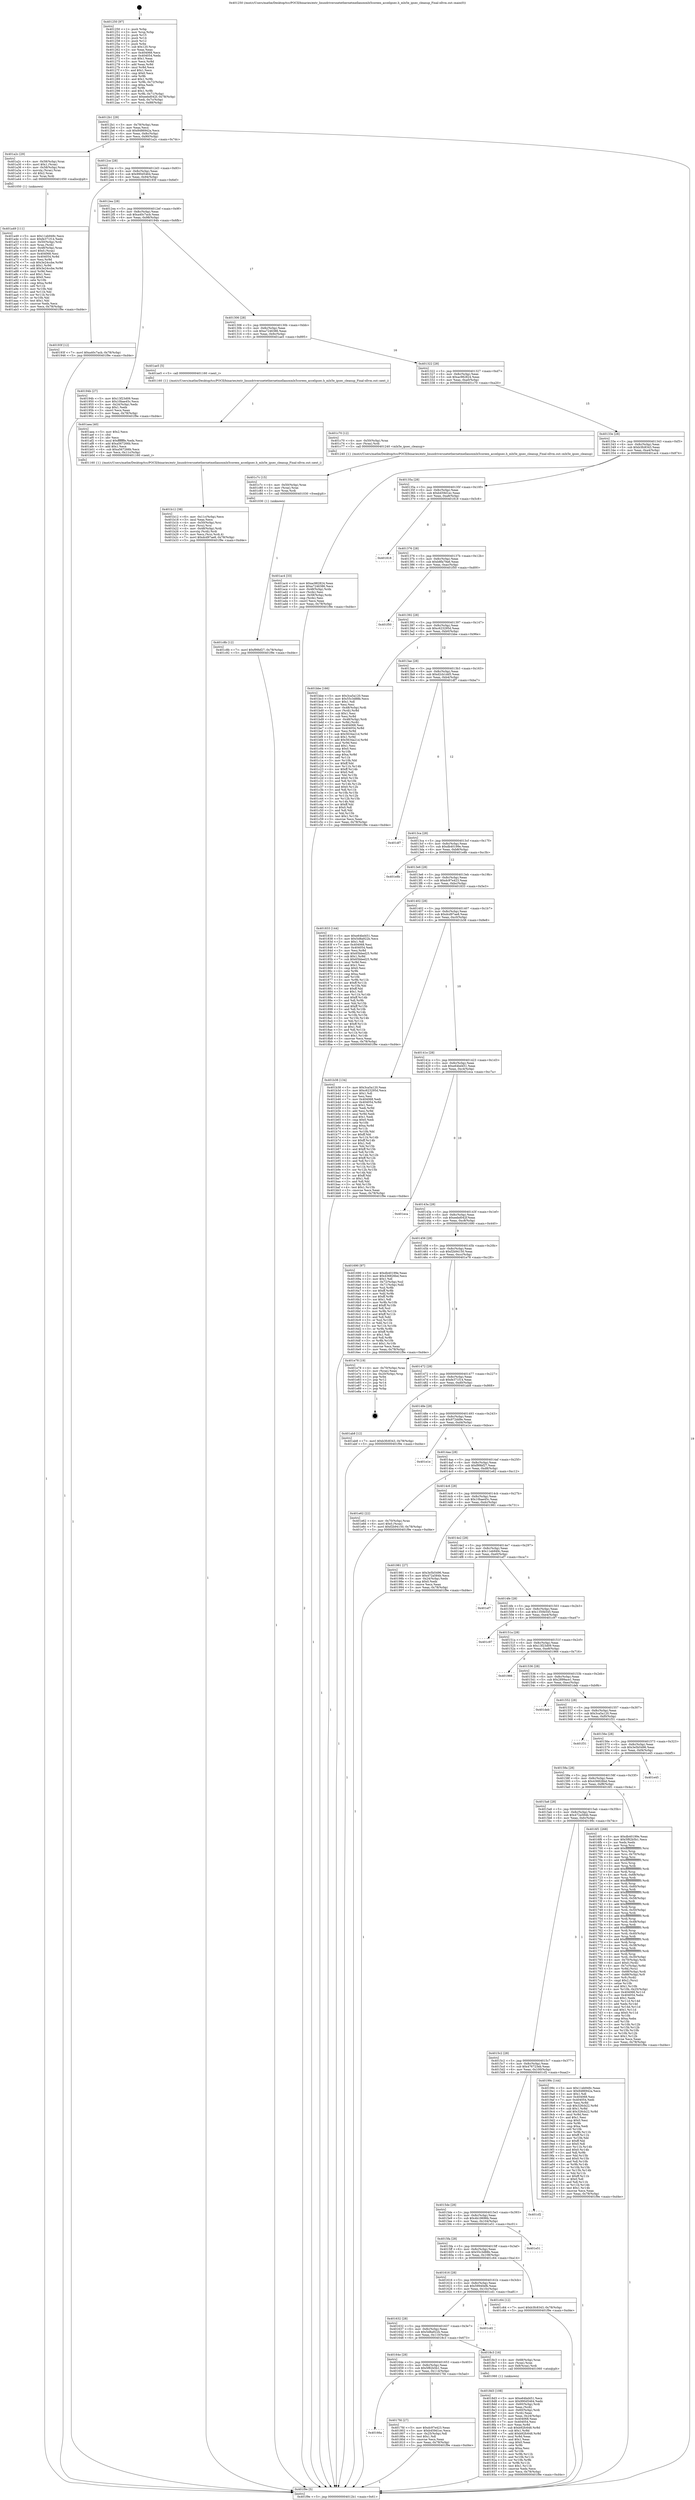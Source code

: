 digraph "0x401250" {
  label = "0x401250 (/mnt/c/Users/mathe/Desktop/tcc/POCII/binaries/extr_linuxdriversnetethernetmellanoxmlx5coreen_accelipsec.h_mlx5e_ipsec_cleanup_Final-ollvm.out::main(0))"
  labelloc = "t"
  node[shape=record]

  Entry [label="",width=0.3,height=0.3,shape=circle,fillcolor=black,style=filled]
  "0x4012b1" [label="{
     0x4012b1 [29]\l
     | [instrs]\l
     &nbsp;&nbsp;0x4012b1 \<+3\>: mov -0x78(%rbp),%eax\l
     &nbsp;&nbsp;0x4012b4 \<+2\>: mov %eax,%ecx\l
     &nbsp;&nbsp;0x4012b6 \<+6\>: sub $0x8486942a,%ecx\l
     &nbsp;&nbsp;0x4012bc \<+6\>: mov %eax,-0x8c(%rbp)\l
     &nbsp;&nbsp;0x4012c2 \<+6\>: mov %ecx,-0x90(%rbp)\l
     &nbsp;&nbsp;0x4012c8 \<+6\>: je 0000000000401a2c \<main+0x7dc\>\l
  }"]
  "0x401a2c" [label="{
     0x401a2c [29]\l
     | [instrs]\l
     &nbsp;&nbsp;0x401a2c \<+4\>: mov -0x58(%rbp),%rax\l
     &nbsp;&nbsp;0x401a30 \<+6\>: movl $0x1,(%rax)\l
     &nbsp;&nbsp;0x401a36 \<+4\>: mov -0x58(%rbp),%rax\l
     &nbsp;&nbsp;0x401a3a \<+3\>: movslq (%rax),%rax\l
     &nbsp;&nbsp;0x401a3d \<+4\>: shl $0x2,%rax\l
     &nbsp;&nbsp;0x401a41 \<+3\>: mov %rax,%rdi\l
     &nbsp;&nbsp;0x401a44 \<+5\>: call 0000000000401050 \<malloc@plt\>\l
     | [calls]\l
     &nbsp;&nbsp;0x401050 \{1\} (unknown)\l
  }"]
  "0x4012ce" [label="{
     0x4012ce [28]\l
     | [instrs]\l
     &nbsp;&nbsp;0x4012ce \<+5\>: jmp 00000000004012d3 \<main+0x83\>\l
     &nbsp;&nbsp;0x4012d3 \<+6\>: mov -0x8c(%rbp),%eax\l
     &nbsp;&nbsp;0x4012d9 \<+5\>: sub $0x990d5464,%eax\l
     &nbsp;&nbsp;0x4012de \<+6\>: mov %eax,-0x94(%rbp)\l
     &nbsp;&nbsp;0x4012e4 \<+6\>: je 000000000040193f \<main+0x6ef\>\l
  }"]
  Exit [label="",width=0.3,height=0.3,shape=circle,fillcolor=black,style=filled,peripheries=2]
  "0x40193f" [label="{
     0x40193f [12]\l
     | [instrs]\l
     &nbsp;&nbsp;0x40193f \<+7\>: movl $0xa40c7acb,-0x78(%rbp)\l
     &nbsp;&nbsp;0x401946 \<+5\>: jmp 0000000000401f9e \<main+0xd4e\>\l
  }"]
  "0x4012ea" [label="{
     0x4012ea [28]\l
     | [instrs]\l
     &nbsp;&nbsp;0x4012ea \<+5\>: jmp 00000000004012ef \<main+0x9f\>\l
     &nbsp;&nbsp;0x4012ef \<+6\>: mov -0x8c(%rbp),%eax\l
     &nbsp;&nbsp;0x4012f5 \<+5\>: sub $0xa40c7acb,%eax\l
     &nbsp;&nbsp;0x4012fa \<+6\>: mov %eax,-0x98(%rbp)\l
     &nbsp;&nbsp;0x401300 \<+6\>: je 000000000040194b \<main+0x6fb\>\l
  }"]
  "0x401c8b" [label="{
     0x401c8b [12]\l
     | [instrs]\l
     &nbsp;&nbsp;0x401c8b \<+7\>: movl $0xf99bf27,-0x78(%rbp)\l
     &nbsp;&nbsp;0x401c92 \<+5\>: jmp 0000000000401f9e \<main+0xd4e\>\l
  }"]
  "0x40194b" [label="{
     0x40194b [27]\l
     | [instrs]\l
     &nbsp;&nbsp;0x40194b \<+5\>: mov $0x13f23d09,%eax\l
     &nbsp;&nbsp;0x401950 \<+5\>: mov $0x10bae45c,%ecx\l
     &nbsp;&nbsp;0x401955 \<+3\>: mov -0x24(%rbp),%edx\l
     &nbsp;&nbsp;0x401958 \<+3\>: cmp $0x1,%edx\l
     &nbsp;&nbsp;0x40195b \<+3\>: cmovl %ecx,%eax\l
     &nbsp;&nbsp;0x40195e \<+3\>: mov %eax,-0x78(%rbp)\l
     &nbsp;&nbsp;0x401961 \<+5\>: jmp 0000000000401f9e \<main+0xd4e\>\l
  }"]
  "0x401306" [label="{
     0x401306 [28]\l
     | [instrs]\l
     &nbsp;&nbsp;0x401306 \<+5\>: jmp 000000000040130b \<main+0xbb\>\l
     &nbsp;&nbsp;0x40130b \<+6\>: mov -0x8c(%rbp),%eax\l
     &nbsp;&nbsp;0x401311 \<+5\>: sub $0xa7246386,%eax\l
     &nbsp;&nbsp;0x401316 \<+6\>: mov %eax,-0x9c(%rbp)\l
     &nbsp;&nbsp;0x40131c \<+6\>: je 0000000000401ae5 \<main+0x895\>\l
  }"]
  "0x401c7c" [label="{
     0x401c7c [15]\l
     | [instrs]\l
     &nbsp;&nbsp;0x401c7c \<+4\>: mov -0x50(%rbp),%rax\l
     &nbsp;&nbsp;0x401c80 \<+3\>: mov (%rax),%rax\l
     &nbsp;&nbsp;0x401c83 \<+3\>: mov %rax,%rdi\l
     &nbsp;&nbsp;0x401c86 \<+5\>: call 0000000000401030 \<free@plt\>\l
     | [calls]\l
     &nbsp;&nbsp;0x401030 \{1\} (unknown)\l
  }"]
  "0x401ae5" [label="{
     0x401ae5 [5]\l
     | [instrs]\l
     &nbsp;&nbsp;0x401ae5 \<+5\>: call 0000000000401160 \<next_i\>\l
     | [calls]\l
     &nbsp;&nbsp;0x401160 \{1\} (/mnt/c/Users/mathe/Desktop/tcc/POCII/binaries/extr_linuxdriversnetethernetmellanoxmlx5coreen_accelipsec.h_mlx5e_ipsec_cleanup_Final-ollvm.out::next_i)\l
  }"]
  "0x401322" [label="{
     0x401322 [28]\l
     | [instrs]\l
     &nbsp;&nbsp;0x401322 \<+5\>: jmp 0000000000401327 \<main+0xd7\>\l
     &nbsp;&nbsp;0x401327 \<+6\>: mov -0x8c(%rbp),%eax\l
     &nbsp;&nbsp;0x40132d \<+5\>: sub $0xac982824,%eax\l
     &nbsp;&nbsp;0x401332 \<+6\>: mov %eax,-0xa0(%rbp)\l
     &nbsp;&nbsp;0x401338 \<+6\>: je 0000000000401c70 \<main+0xa20\>\l
  }"]
  "0x401b12" [label="{
     0x401b12 [38]\l
     | [instrs]\l
     &nbsp;&nbsp;0x401b12 \<+6\>: mov -0x11c(%rbp),%ecx\l
     &nbsp;&nbsp;0x401b18 \<+3\>: imul %eax,%ecx\l
     &nbsp;&nbsp;0x401b1b \<+4\>: mov -0x50(%rbp),%rsi\l
     &nbsp;&nbsp;0x401b1f \<+3\>: mov (%rsi),%rsi\l
     &nbsp;&nbsp;0x401b22 \<+4\>: mov -0x48(%rbp),%rdi\l
     &nbsp;&nbsp;0x401b26 \<+3\>: movslq (%rdi),%rdi\l
     &nbsp;&nbsp;0x401b29 \<+3\>: mov %ecx,(%rsi,%rdi,4)\l
     &nbsp;&nbsp;0x401b2c \<+7\>: movl $0xdcd97ae8,-0x78(%rbp)\l
     &nbsp;&nbsp;0x401b33 \<+5\>: jmp 0000000000401f9e \<main+0xd4e\>\l
  }"]
  "0x401c70" [label="{
     0x401c70 [12]\l
     | [instrs]\l
     &nbsp;&nbsp;0x401c70 \<+4\>: mov -0x50(%rbp),%rax\l
     &nbsp;&nbsp;0x401c74 \<+3\>: mov (%rax),%rdi\l
     &nbsp;&nbsp;0x401c77 \<+5\>: call 0000000000401240 \<mlx5e_ipsec_cleanup\>\l
     | [calls]\l
     &nbsp;&nbsp;0x401240 \{1\} (/mnt/c/Users/mathe/Desktop/tcc/POCII/binaries/extr_linuxdriversnetethernetmellanoxmlx5coreen_accelipsec.h_mlx5e_ipsec_cleanup_Final-ollvm.out::mlx5e_ipsec_cleanup)\l
  }"]
  "0x40133e" [label="{
     0x40133e [28]\l
     | [instrs]\l
     &nbsp;&nbsp;0x40133e \<+5\>: jmp 0000000000401343 \<main+0xf3\>\l
     &nbsp;&nbsp;0x401343 \<+6\>: mov -0x8c(%rbp),%eax\l
     &nbsp;&nbsp;0x401349 \<+5\>: sub $0xb3fc8343,%eax\l
     &nbsp;&nbsp;0x40134e \<+6\>: mov %eax,-0xa4(%rbp)\l
     &nbsp;&nbsp;0x401354 \<+6\>: je 0000000000401ac4 \<main+0x874\>\l
  }"]
  "0x401aea" [label="{
     0x401aea [40]\l
     | [instrs]\l
     &nbsp;&nbsp;0x401aea \<+5\>: mov $0x2,%ecx\l
     &nbsp;&nbsp;0x401aef \<+1\>: cltd\l
     &nbsp;&nbsp;0x401af0 \<+2\>: idiv %ecx\l
     &nbsp;&nbsp;0x401af2 \<+6\>: imul $0xfffffffe,%edx,%ecx\l
     &nbsp;&nbsp;0x401af8 \<+6\>: add $0xa567266b,%ecx\l
     &nbsp;&nbsp;0x401afe \<+3\>: add $0x1,%ecx\l
     &nbsp;&nbsp;0x401b01 \<+6\>: sub $0xa567266b,%ecx\l
     &nbsp;&nbsp;0x401b07 \<+6\>: mov %ecx,-0x11c(%rbp)\l
     &nbsp;&nbsp;0x401b0d \<+5\>: call 0000000000401160 \<next_i\>\l
     | [calls]\l
     &nbsp;&nbsp;0x401160 \{1\} (/mnt/c/Users/mathe/Desktop/tcc/POCII/binaries/extr_linuxdriversnetethernetmellanoxmlx5coreen_accelipsec.h_mlx5e_ipsec_cleanup_Final-ollvm.out::next_i)\l
  }"]
  "0x401ac4" [label="{
     0x401ac4 [33]\l
     | [instrs]\l
     &nbsp;&nbsp;0x401ac4 \<+5\>: mov $0xac982824,%eax\l
     &nbsp;&nbsp;0x401ac9 \<+5\>: mov $0xa7246386,%ecx\l
     &nbsp;&nbsp;0x401ace \<+4\>: mov -0x48(%rbp),%rdx\l
     &nbsp;&nbsp;0x401ad2 \<+2\>: mov (%rdx),%esi\l
     &nbsp;&nbsp;0x401ad4 \<+4\>: mov -0x58(%rbp),%rdx\l
     &nbsp;&nbsp;0x401ad8 \<+2\>: cmp (%rdx),%esi\l
     &nbsp;&nbsp;0x401ada \<+3\>: cmovl %ecx,%eax\l
     &nbsp;&nbsp;0x401add \<+3\>: mov %eax,-0x78(%rbp)\l
     &nbsp;&nbsp;0x401ae0 \<+5\>: jmp 0000000000401f9e \<main+0xd4e\>\l
  }"]
  "0x40135a" [label="{
     0x40135a [28]\l
     | [instrs]\l
     &nbsp;&nbsp;0x40135a \<+5\>: jmp 000000000040135f \<main+0x10f\>\l
     &nbsp;&nbsp;0x40135f \<+6\>: mov -0x8c(%rbp),%eax\l
     &nbsp;&nbsp;0x401365 \<+5\>: sub $0xb459d1ec,%eax\l
     &nbsp;&nbsp;0x40136a \<+6\>: mov %eax,-0xa8(%rbp)\l
     &nbsp;&nbsp;0x401370 \<+6\>: je 0000000000401818 \<main+0x5c8\>\l
  }"]
  "0x401a49" [label="{
     0x401a49 [111]\l
     | [instrs]\l
     &nbsp;&nbsp;0x401a49 \<+5\>: mov $0x11eb949c,%ecx\l
     &nbsp;&nbsp;0x401a4e \<+5\>: mov $0xfe371f14,%edx\l
     &nbsp;&nbsp;0x401a53 \<+4\>: mov -0x50(%rbp),%rdi\l
     &nbsp;&nbsp;0x401a57 \<+3\>: mov %rax,(%rdi)\l
     &nbsp;&nbsp;0x401a5a \<+4\>: mov -0x48(%rbp),%rax\l
     &nbsp;&nbsp;0x401a5e \<+6\>: movl $0x0,(%rax)\l
     &nbsp;&nbsp;0x401a64 \<+7\>: mov 0x404068,%esi\l
     &nbsp;&nbsp;0x401a6b \<+8\>: mov 0x404054,%r8d\l
     &nbsp;&nbsp;0x401a73 \<+3\>: mov %esi,%r9d\l
     &nbsp;&nbsp;0x401a76 \<+7\>: sub $0x3e24ccbe,%r9d\l
     &nbsp;&nbsp;0x401a7d \<+4\>: sub $0x1,%r9d\l
     &nbsp;&nbsp;0x401a81 \<+7\>: add $0x3e24ccbe,%r9d\l
     &nbsp;&nbsp;0x401a88 \<+4\>: imul %r9d,%esi\l
     &nbsp;&nbsp;0x401a8c \<+3\>: and $0x1,%esi\l
     &nbsp;&nbsp;0x401a8f \<+3\>: cmp $0x0,%esi\l
     &nbsp;&nbsp;0x401a92 \<+4\>: sete %r10b\l
     &nbsp;&nbsp;0x401a96 \<+4\>: cmp $0xa,%r8d\l
     &nbsp;&nbsp;0x401a9a \<+4\>: setl %r11b\l
     &nbsp;&nbsp;0x401a9e \<+3\>: mov %r10b,%bl\l
     &nbsp;&nbsp;0x401aa1 \<+3\>: and %r11b,%bl\l
     &nbsp;&nbsp;0x401aa4 \<+3\>: xor %r11b,%r10b\l
     &nbsp;&nbsp;0x401aa7 \<+3\>: or %r10b,%bl\l
     &nbsp;&nbsp;0x401aaa \<+3\>: test $0x1,%bl\l
     &nbsp;&nbsp;0x401aad \<+3\>: cmovne %edx,%ecx\l
     &nbsp;&nbsp;0x401ab0 \<+3\>: mov %ecx,-0x78(%rbp)\l
     &nbsp;&nbsp;0x401ab3 \<+5\>: jmp 0000000000401f9e \<main+0xd4e\>\l
  }"]
  "0x401818" [label="{
     0x401818\l
  }", style=dashed]
  "0x401376" [label="{
     0x401376 [28]\l
     | [instrs]\l
     &nbsp;&nbsp;0x401376 \<+5\>: jmp 000000000040137b \<main+0x12b\>\l
     &nbsp;&nbsp;0x40137b \<+6\>: mov -0x8c(%rbp),%eax\l
     &nbsp;&nbsp;0x401381 \<+5\>: sub $0xb8fa79a6,%eax\l
     &nbsp;&nbsp;0x401386 \<+6\>: mov %eax,-0xac(%rbp)\l
     &nbsp;&nbsp;0x40138c \<+6\>: je 0000000000401f50 \<main+0xd00\>\l
  }"]
  "0x4018d3" [label="{
     0x4018d3 [108]\l
     | [instrs]\l
     &nbsp;&nbsp;0x4018d3 \<+5\>: mov $0xe64bd451,%ecx\l
     &nbsp;&nbsp;0x4018d8 \<+5\>: mov $0x990d5464,%edx\l
     &nbsp;&nbsp;0x4018dd \<+4\>: mov -0x60(%rbp),%rdi\l
     &nbsp;&nbsp;0x4018e1 \<+2\>: mov %eax,(%rdi)\l
     &nbsp;&nbsp;0x4018e3 \<+4\>: mov -0x60(%rbp),%rdi\l
     &nbsp;&nbsp;0x4018e7 \<+2\>: mov (%rdi),%eax\l
     &nbsp;&nbsp;0x4018e9 \<+3\>: mov %eax,-0x24(%rbp)\l
     &nbsp;&nbsp;0x4018ec \<+7\>: mov 0x404068,%eax\l
     &nbsp;&nbsp;0x4018f3 \<+7\>: mov 0x404054,%esi\l
     &nbsp;&nbsp;0x4018fa \<+3\>: mov %eax,%r8d\l
     &nbsp;&nbsp;0x4018fd \<+7\>: sub $0xb92fc648,%r8d\l
     &nbsp;&nbsp;0x401904 \<+4\>: sub $0x1,%r8d\l
     &nbsp;&nbsp;0x401908 \<+7\>: add $0xb92fc648,%r8d\l
     &nbsp;&nbsp;0x40190f \<+4\>: imul %r8d,%eax\l
     &nbsp;&nbsp;0x401913 \<+3\>: and $0x1,%eax\l
     &nbsp;&nbsp;0x401916 \<+3\>: cmp $0x0,%eax\l
     &nbsp;&nbsp;0x401919 \<+4\>: sete %r9b\l
     &nbsp;&nbsp;0x40191d \<+3\>: cmp $0xa,%esi\l
     &nbsp;&nbsp;0x401920 \<+4\>: setl %r10b\l
     &nbsp;&nbsp;0x401924 \<+3\>: mov %r9b,%r11b\l
     &nbsp;&nbsp;0x401927 \<+3\>: and %r10b,%r11b\l
     &nbsp;&nbsp;0x40192a \<+3\>: xor %r10b,%r9b\l
     &nbsp;&nbsp;0x40192d \<+3\>: or %r9b,%r11b\l
     &nbsp;&nbsp;0x401930 \<+4\>: test $0x1,%r11b\l
     &nbsp;&nbsp;0x401934 \<+3\>: cmovne %edx,%ecx\l
     &nbsp;&nbsp;0x401937 \<+3\>: mov %ecx,-0x78(%rbp)\l
     &nbsp;&nbsp;0x40193a \<+5\>: jmp 0000000000401f9e \<main+0xd4e\>\l
  }"]
  "0x401f50" [label="{
     0x401f50\l
  }", style=dashed]
  "0x401392" [label="{
     0x401392 [28]\l
     | [instrs]\l
     &nbsp;&nbsp;0x401392 \<+5\>: jmp 0000000000401397 \<main+0x147\>\l
     &nbsp;&nbsp;0x401397 \<+6\>: mov -0x8c(%rbp),%eax\l
     &nbsp;&nbsp;0x40139d \<+5\>: sub $0xc623295d,%eax\l
     &nbsp;&nbsp;0x4013a2 \<+6\>: mov %eax,-0xb0(%rbp)\l
     &nbsp;&nbsp;0x4013a8 \<+6\>: je 0000000000401bbe \<main+0x96e\>\l
  }"]
  "0x40166a" [label="{
     0x40166a\l
  }", style=dashed]
  "0x401bbe" [label="{
     0x401bbe [166]\l
     | [instrs]\l
     &nbsp;&nbsp;0x401bbe \<+5\>: mov $0x3ca5a120,%eax\l
     &nbsp;&nbsp;0x401bc3 \<+5\>: mov $0x55c3d88b,%ecx\l
     &nbsp;&nbsp;0x401bc8 \<+2\>: mov $0x1,%dl\l
     &nbsp;&nbsp;0x401bca \<+2\>: xor %esi,%esi\l
     &nbsp;&nbsp;0x401bcc \<+4\>: mov -0x48(%rbp),%rdi\l
     &nbsp;&nbsp;0x401bd0 \<+3\>: mov (%rdi),%r8d\l
     &nbsp;&nbsp;0x401bd3 \<+3\>: sub $0x1,%esi\l
     &nbsp;&nbsp;0x401bd6 \<+3\>: sub %esi,%r8d\l
     &nbsp;&nbsp;0x401bd9 \<+4\>: mov -0x48(%rbp),%rdi\l
     &nbsp;&nbsp;0x401bdd \<+3\>: mov %r8d,(%rdi)\l
     &nbsp;&nbsp;0x401be0 \<+7\>: mov 0x404068,%esi\l
     &nbsp;&nbsp;0x401be7 \<+8\>: mov 0x404054,%r8d\l
     &nbsp;&nbsp;0x401bef \<+3\>: mov %esi,%r9d\l
     &nbsp;&nbsp;0x401bf2 \<+7\>: sub $0x5634a21d,%r9d\l
     &nbsp;&nbsp;0x401bf9 \<+4\>: sub $0x1,%r9d\l
     &nbsp;&nbsp;0x401bfd \<+7\>: add $0x5634a21d,%r9d\l
     &nbsp;&nbsp;0x401c04 \<+4\>: imul %r9d,%esi\l
     &nbsp;&nbsp;0x401c08 \<+3\>: and $0x1,%esi\l
     &nbsp;&nbsp;0x401c0b \<+3\>: cmp $0x0,%esi\l
     &nbsp;&nbsp;0x401c0e \<+4\>: sete %r10b\l
     &nbsp;&nbsp;0x401c12 \<+4\>: cmp $0xa,%r8d\l
     &nbsp;&nbsp;0x401c16 \<+4\>: setl %r11b\l
     &nbsp;&nbsp;0x401c1a \<+3\>: mov %r10b,%bl\l
     &nbsp;&nbsp;0x401c1d \<+3\>: xor $0xff,%bl\l
     &nbsp;&nbsp;0x401c20 \<+3\>: mov %r11b,%r14b\l
     &nbsp;&nbsp;0x401c23 \<+4\>: xor $0xff,%r14b\l
     &nbsp;&nbsp;0x401c27 \<+3\>: xor $0x0,%dl\l
     &nbsp;&nbsp;0x401c2a \<+3\>: mov %bl,%r15b\l
     &nbsp;&nbsp;0x401c2d \<+4\>: and $0x0,%r15b\l
     &nbsp;&nbsp;0x401c31 \<+3\>: and %dl,%r10b\l
     &nbsp;&nbsp;0x401c34 \<+3\>: mov %r14b,%r12b\l
     &nbsp;&nbsp;0x401c37 \<+4\>: and $0x0,%r12b\l
     &nbsp;&nbsp;0x401c3b \<+3\>: and %dl,%r11b\l
     &nbsp;&nbsp;0x401c3e \<+3\>: or %r10b,%r15b\l
     &nbsp;&nbsp;0x401c41 \<+3\>: or %r11b,%r12b\l
     &nbsp;&nbsp;0x401c44 \<+3\>: xor %r12b,%r15b\l
     &nbsp;&nbsp;0x401c47 \<+3\>: or %r14b,%bl\l
     &nbsp;&nbsp;0x401c4a \<+3\>: xor $0xff,%bl\l
     &nbsp;&nbsp;0x401c4d \<+3\>: or $0x0,%dl\l
     &nbsp;&nbsp;0x401c50 \<+2\>: and %dl,%bl\l
     &nbsp;&nbsp;0x401c52 \<+3\>: or %bl,%r15b\l
     &nbsp;&nbsp;0x401c55 \<+4\>: test $0x1,%r15b\l
     &nbsp;&nbsp;0x401c59 \<+3\>: cmovne %ecx,%eax\l
     &nbsp;&nbsp;0x401c5c \<+3\>: mov %eax,-0x78(%rbp)\l
     &nbsp;&nbsp;0x401c5f \<+5\>: jmp 0000000000401f9e \<main+0xd4e\>\l
  }"]
  "0x4013ae" [label="{
     0x4013ae [28]\l
     | [instrs]\l
     &nbsp;&nbsp;0x4013ae \<+5\>: jmp 00000000004013b3 \<main+0x163\>\l
     &nbsp;&nbsp;0x4013b3 \<+6\>: mov -0x8c(%rbp),%eax\l
     &nbsp;&nbsp;0x4013b9 \<+5\>: sub $0xd2cb1dd5,%eax\l
     &nbsp;&nbsp;0x4013be \<+6\>: mov %eax,-0xb4(%rbp)\l
     &nbsp;&nbsp;0x4013c4 \<+6\>: je 0000000000401df7 \<main+0xba7\>\l
  }"]
  "0x4017fd" [label="{
     0x4017fd [27]\l
     | [instrs]\l
     &nbsp;&nbsp;0x4017fd \<+5\>: mov $0xdc97e423,%eax\l
     &nbsp;&nbsp;0x401802 \<+5\>: mov $0xb459d1ec,%ecx\l
     &nbsp;&nbsp;0x401807 \<+3\>: mov -0x25(%rbp),%dl\l
     &nbsp;&nbsp;0x40180a \<+3\>: test $0x1,%dl\l
     &nbsp;&nbsp;0x40180d \<+3\>: cmovne %ecx,%eax\l
     &nbsp;&nbsp;0x401810 \<+3\>: mov %eax,-0x78(%rbp)\l
     &nbsp;&nbsp;0x401813 \<+5\>: jmp 0000000000401f9e \<main+0xd4e\>\l
  }"]
  "0x401df7" [label="{
     0x401df7\l
  }", style=dashed]
  "0x4013ca" [label="{
     0x4013ca [28]\l
     | [instrs]\l
     &nbsp;&nbsp;0x4013ca \<+5\>: jmp 00000000004013cf \<main+0x17f\>\l
     &nbsp;&nbsp;0x4013cf \<+6\>: mov -0x8c(%rbp),%eax\l
     &nbsp;&nbsp;0x4013d5 \<+5\>: sub $0xdb40199e,%eax\l
     &nbsp;&nbsp;0x4013da \<+6\>: mov %eax,-0xb8(%rbp)\l
     &nbsp;&nbsp;0x4013e0 \<+6\>: je 0000000000401e8b \<main+0xc3b\>\l
  }"]
  "0x40164e" [label="{
     0x40164e [28]\l
     | [instrs]\l
     &nbsp;&nbsp;0x40164e \<+5\>: jmp 0000000000401653 \<main+0x403\>\l
     &nbsp;&nbsp;0x401653 \<+6\>: mov -0x8c(%rbp),%eax\l
     &nbsp;&nbsp;0x401659 \<+5\>: sub $0x5f82b5b1,%eax\l
     &nbsp;&nbsp;0x40165e \<+6\>: mov %eax,-0x114(%rbp)\l
     &nbsp;&nbsp;0x401664 \<+6\>: je 00000000004017fd \<main+0x5ad\>\l
  }"]
  "0x401e8b" [label="{
     0x401e8b\l
  }", style=dashed]
  "0x4013e6" [label="{
     0x4013e6 [28]\l
     | [instrs]\l
     &nbsp;&nbsp;0x4013e6 \<+5\>: jmp 00000000004013eb \<main+0x19b\>\l
     &nbsp;&nbsp;0x4013eb \<+6\>: mov -0x8c(%rbp),%eax\l
     &nbsp;&nbsp;0x4013f1 \<+5\>: sub $0xdc97e423,%eax\l
     &nbsp;&nbsp;0x4013f6 \<+6\>: mov %eax,-0xbc(%rbp)\l
     &nbsp;&nbsp;0x4013fc \<+6\>: je 0000000000401833 \<main+0x5e3\>\l
  }"]
  "0x4018c3" [label="{
     0x4018c3 [16]\l
     | [instrs]\l
     &nbsp;&nbsp;0x4018c3 \<+4\>: mov -0x68(%rbp),%rax\l
     &nbsp;&nbsp;0x4018c7 \<+3\>: mov (%rax),%rax\l
     &nbsp;&nbsp;0x4018ca \<+4\>: mov 0x8(%rax),%rdi\l
     &nbsp;&nbsp;0x4018ce \<+5\>: call 0000000000401060 \<atoi@plt\>\l
     | [calls]\l
     &nbsp;&nbsp;0x401060 \{1\} (unknown)\l
  }"]
  "0x401833" [label="{
     0x401833 [144]\l
     | [instrs]\l
     &nbsp;&nbsp;0x401833 \<+5\>: mov $0xe64bd451,%eax\l
     &nbsp;&nbsp;0x401838 \<+5\>: mov $0x5d8a922b,%ecx\l
     &nbsp;&nbsp;0x40183d \<+2\>: mov $0x1,%dl\l
     &nbsp;&nbsp;0x40183f \<+7\>: mov 0x404068,%esi\l
     &nbsp;&nbsp;0x401846 \<+7\>: mov 0x404054,%edi\l
     &nbsp;&nbsp;0x40184d \<+3\>: mov %esi,%r8d\l
     &nbsp;&nbsp;0x401850 \<+7\>: add $0x65bbed25,%r8d\l
     &nbsp;&nbsp;0x401857 \<+4\>: sub $0x1,%r8d\l
     &nbsp;&nbsp;0x40185b \<+7\>: sub $0x65bbed25,%r8d\l
     &nbsp;&nbsp;0x401862 \<+4\>: imul %r8d,%esi\l
     &nbsp;&nbsp;0x401866 \<+3\>: and $0x1,%esi\l
     &nbsp;&nbsp;0x401869 \<+3\>: cmp $0x0,%esi\l
     &nbsp;&nbsp;0x40186c \<+4\>: sete %r9b\l
     &nbsp;&nbsp;0x401870 \<+3\>: cmp $0xa,%edi\l
     &nbsp;&nbsp;0x401873 \<+4\>: setl %r10b\l
     &nbsp;&nbsp;0x401877 \<+3\>: mov %r9b,%r11b\l
     &nbsp;&nbsp;0x40187a \<+4\>: xor $0xff,%r11b\l
     &nbsp;&nbsp;0x40187e \<+3\>: mov %r10b,%bl\l
     &nbsp;&nbsp;0x401881 \<+3\>: xor $0xff,%bl\l
     &nbsp;&nbsp;0x401884 \<+3\>: xor $0x1,%dl\l
     &nbsp;&nbsp;0x401887 \<+3\>: mov %r11b,%r14b\l
     &nbsp;&nbsp;0x40188a \<+4\>: and $0xff,%r14b\l
     &nbsp;&nbsp;0x40188e \<+3\>: and %dl,%r9b\l
     &nbsp;&nbsp;0x401891 \<+3\>: mov %bl,%r15b\l
     &nbsp;&nbsp;0x401894 \<+4\>: and $0xff,%r15b\l
     &nbsp;&nbsp;0x401898 \<+3\>: and %dl,%r10b\l
     &nbsp;&nbsp;0x40189b \<+3\>: or %r9b,%r14b\l
     &nbsp;&nbsp;0x40189e \<+3\>: or %r10b,%r15b\l
     &nbsp;&nbsp;0x4018a1 \<+3\>: xor %r15b,%r14b\l
     &nbsp;&nbsp;0x4018a4 \<+3\>: or %bl,%r11b\l
     &nbsp;&nbsp;0x4018a7 \<+4\>: xor $0xff,%r11b\l
     &nbsp;&nbsp;0x4018ab \<+3\>: or $0x1,%dl\l
     &nbsp;&nbsp;0x4018ae \<+3\>: and %dl,%r11b\l
     &nbsp;&nbsp;0x4018b1 \<+3\>: or %r11b,%r14b\l
     &nbsp;&nbsp;0x4018b4 \<+4\>: test $0x1,%r14b\l
     &nbsp;&nbsp;0x4018b8 \<+3\>: cmovne %ecx,%eax\l
     &nbsp;&nbsp;0x4018bb \<+3\>: mov %eax,-0x78(%rbp)\l
     &nbsp;&nbsp;0x4018be \<+5\>: jmp 0000000000401f9e \<main+0xd4e\>\l
  }"]
  "0x401402" [label="{
     0x401402 [28]\l
     | [instrs]\l
     &nbsp;&nbsp;0x401402 \<+5\>: jmp 0000000000401407 \<main+0x1b7\>\l
     &nbsp;&nbsp;0x401407 \<+6\>: mov -0x8c(%rbp),%eax\l
     &nbsp;&nbsp;0x40140d \<+5\>: sub $0xdcd97ae8,%eax\l
     &nbsp;&nbsp;0x401412 \<+6\>: mov %eax,-0xc0(%rbp)\l
     &nbsp;&nbsp;0x401418 \<+6\>: je 0000000000401b38 \<main+0x8e8\>\l
  }"]
  "0x401632" [label="{
     0x401632 [28]\l
     | [instrs]\l
     &nbsp;&nbsp;0x401632 \<+5\>: jmp 0000000000401637 \<main+0x3e7\>\l
     &nbsp;&nbsp;0x401637 \<+6\>: mov -0x8c(%rbp),%eax\l
     &nbsp;&nbsp;0x40163d \<+5\>: sub $0x5d8a922b,%eax\l
     &nbsp;&nbsp;0x401642 \<+6\>: mov %eax,-0x110(%rbp)\l
     &nbsp;&nbsp;0x401648 \<+6\>: je 00000000004018c3 \<main+0x673\>\l
  }"]
  "0x401b38" [label="{
     0x401b38 [134]\l
     | [instrs]\l
     &nbsp;&nbsp;0x401b38 \<+5\>: mov $0x3ca5a120,%eax\l
     &nbsp;&nbsp;0x401b3d \<+5\>: mov $0xc623295d,%ecx\l
     &nbsp;&nbsp;0x401b42 \<+2\>: mov $0x1,%dl\l
     &nbsp;&nbsp;0x401b44 \<+2\>: xor %esi,%esi\l
     &nbsp;&nbsp;0x401b46 \<+7\>: mov 0x404068,%edi\l
     &nbsp;&nbsp;0x401b4d \<+8\>: mov 0x404054,%r8d\l
     &nbsp;&nbsp;0x401b55 \<+3\>: sub $0x1,%esi\l
     &nbsp;&nbsp;0x401b58 \<+3\>: mov %edi,%r9d\l
     &nbsp;&nbsp;0x401b5b \<+3\>: add %esi,%r9d\l
     &nbsp;&nbsp;0x401b5e \<+4\>: imul %r9d,%edi\l
     &nbsp;&nbsp;0x401b62 \<+3\>: and $0x1,%edi\l
     &nbsp;&nbsp;0x401b65 \<+3\>: cmp $0x0,%edi\l
     &nbsp;&nbsp;0x401b68 \<+4\>: sete %r10b\l
     &nbsp;&nbsp;0x401b6c \<+4\>: cmp $0xa,%r8d\l
     &nbsp;&nbsp;0x401b70 \<+4\>: setl %r11b\l
     &nbsp;&nbsp;0x401b74 \<+3\>: mov %r10b,%bl\l
     &nbsp;&nbsp;0x401b77 \<+3\>: xor $0xff,%bl\l
     &nbsp;&nbsp;0x401b7a \<+3\>: mov %r11b,%r14b\l
     &nbsp;&nbsp;0x401b7d \<+4\>: xor $0xff,%r14b\l
     &nbsp;&nbsp;0x401b81 \<+3\>: xor $0x1,%dl\l
     &nbsp;&nbsp;0x401b84 \<+3\>: mov %bl,%r15b\l
     &nbsp;&nbsp;0x401b87 \<+4\>: and $0xff,%r15b\l
     &nbsp;&nbsp;0x401b8b \<+3\>: and %dl,%r10b\l
     &nbsp;&nbsp;0x401b8e \<+3\>: mov %r14b,%r12b\l
     &nbsp;&nbsp;0x401b91 \<+4\>: and $0xff,%r12b\l
     &nbsp;&nbsp;0x401b95 \<+3\>: and %dl,%r11b\l
     &nbsp;&nbsp;0x401b98 \<+3\>: or %r10b,%r15b\l
     &nbsp;&nbsp;0x401b9b \<+3\>: or %r11b,%r12b\l
     &nbsp;&nbsp;0x401b9e \<+3\>: xor %r12b,%r15b\l
     &nbsp;&nbsp;0x401ba1 \<+3\>: or %r14b,%bl\l
     &nbsp;&nbsp;0x401ba4 \<+3\>: xor $0xff,%bl\l
     &nbsp;&nbsp;0x401ba7 \<+3\>: or $0x1,%dl\l
     &nbsp;&nbsp;0x401baa \<+2\>: and %dl,%bl\l
     &nbsp;&nbsp;0x401bac \<+3\>: or %bl,%r15b\l
     &nbsp;&nbsp;0x401baf \<+4\>: test $0x1,%r15b\l
     &nbsp;&nbsp;0x401bb3 \<+3\>: cmovne %ecx,%eax\l
     &nbsp;&nbsp;0x401bb6 \<+3\>: mov %eax,-0x78(%rbp)\l
     &nbsp;&nbsp;0x401bb9 \<+5\>: jmp 0000000000401f9e \<main+0xd4e\>\l
  }"]
  "0x40141e" [label="{
     0x40141e [28]\l
     | [instrs]\l
     &nbsp;&nbsp;0x40141e \<+5\>: jmp 0000000000401423 \<main+0x1d3\>\l
     &nbsp;&nbsp;0x401423 \<+6\>: mov -0x8c(%rbp),%eax\l
     &nbsp;&nbsp;0x401429 \<+5\>: sub $0xe64bd451,%eax\l
     &nbsp;&nbsp;0x40142e \<+6\>: mov %eax,-0xc4(%rbp)\l
     &nbsp;&nbsp;0x401434 \<+6\>: je 0000000000401eca \<main+0xc7a\>\l
  }"]
  "0x401cd1" [label="{
     0x401cd1\l
  }", style=dashed]
  "0x401eca" [label="{
     0x401eca\l
  }", style=dashed]
  "0x40143a" [label="{
     0x40143a [28]\l
     | [instrs]\l
     &nbsp;&nbsp;0x40143a \<+5\>: jmp 000000000040143f \<main+0x1ef\>\l
     &nbsp;&nbsp;0x40143f \<+6\>: mov -0x8c(%rbp),%eax\l
     &nbsp;&nbsp;0x401445 \<+5\>: sub $0xeebd042f,%eax\l
     &nbsp;&nbsp;0x40144a \<+6\>: mov %eax,-0xc8(%rbp)\l
     &nbsp;&nbsp;0x401450 \<+6\>: je 0000000000401690 \<main+0x440\>\l
  }"]
  "0x401616" [label="{
     0x401616 [28]\l
     | [instrs]\l
     &nbsp;&nbsp;0x401616 \<+5\>: jmp 000000000040161b \<main+0x3cb\>\l
     &nbsp;&nbsp;0x40161b \<+6\>: mov -0x8c(%rbp),%eax\l
     &nbsp;&nbsp;0x401621 \<+5\>: sub $0x59940efb,%eax\l
     &nbsp;&nbsp;0x401626 \<+6\>: mov %eax,-0x10c(%rbp)\l
     &nbsp;&nbsp;0x40162c \<+6\>: je 0000000000401cd1 \<main+0xa81\>\l
  }"]
  "0x401690" [label="{
     0x401690 [97]\l
     | [instrs]\l
     &nbsp;&nbsp;0x401690 \<+5\>: mov $0xdb40199e,%eax\l
     &nbsp;&nbsp;0x401695 \<+5\>: mov $0x436826bd,%ecx\l
     &nbsp;&nbsp;0x40169a \<+2\>: mov $0x1,%dl\l
     &nbsp;&nbsp;0x40169c \<+4\>: mov -0x72(%rbp),%sil\l
     &nbsp;&nbsp;0x4016a0 \<+4\>: mov -0x71(%rbp),%dil\l
     &nbsp;&nbsp;0x4016a4 \<+3\>: mov %sil,%r8b\l
     &nbsp;&nbsp;0x4016a7 \<+4\>: xor $0xff,%r8b\l
     &nbsp;&nbsp;0x4016ab \<+3\>: mov %dil,%r9b\l
     &nbsp;&nbsp;0x4016ae \<+4\>: xor $0xff,%r9b\l
     &nbsp;&nbsp;0x4016b2 \<+3\>: xor $0x1,%dl\l
     &nbsp;&nbsp;0x4016b5 \<+3\>: mov %r8b,%r10b\l
     &nbsp;&nbsp;0x4016b8 \<+4\>: and $0xff,%r10b\l
     &nbsp;&nbsp;0x4016bc \<+3\>: and %dl,%sil\l
     &nbsp;&nbsp;0x4016bf \<+3\>: mov %r9b,%r11b\l
     &nbsp;&nbsp;0x4016c2 \<+4\>: and $0xff,%r11b\l
     &nbsp;&nbsp;0x4016c6 \<+3\>: and %dl,%dil\l
     &nbsp;&nbsp;0x4016c9 \<+3\>: or %sil,%r10b\l
     &nbsp;&nbsp;0x4016cc \<+3\>: or %dil,%r11b\l
     &nbsp;&nbsp;0x4016cf \<+3\>: xor %r11b,%r10b\l
     &nbsp;&nbsp;0x4016d2 \<+3\>: or %r9b,%r8b\l
     &nbsp;&nbsp;0x4016d5 \<+4\>: xor $0xff,%r8b\l
     &nbsp;&nbsp;0x4016d9 \<+3\>: or $0x1,%dl\l
     &nbsp;&nbsp;0x4016dc \<+3\>: and %dl,%r8b\l
     &nbsp;&nbsp;0x4016df \<+3\>: or %r8b,%r10b\l
     &nbsp;&nbsp;0x4016e2 \<+4\>: test $0x1,%r10b\l
     &nbsp;&nbsp;0x4016e6 \<+3\>: cmovne %ecx,%eax\l
     &nbsp;&nbsp;0x4016e9 \<+3\>: mov %eax,-0x78(%rbp)\l
     &nbsp;&nbsp;0x4016ec \<+5\>: jmp 0000000000401f9e \<main+0xd4e\>\l
  }"]
  "0x401456" [label="{
     0x401456 [28]\l
     | [instrs]\l
     &nbsp;&nbsp;0x401456 \<+5\>: jmp 000000000040145b \<main+0x20b\>\l
     &nbsp;&nbsp;0x40145b \<+6\>: mov -0x8c(%rbp),%eax\l
     &nbsp;&nbsp;0x401461 \<+5\>: sub $0xf2b94150,%eax\l
     &nbsp;&nbsp;0x401466 \<+6\>: mov %eax,-0xcc(%rbp)\l
     &nbsp;&nbsp;0x40146c \<+6\>: je 0000000000401e78 \<main+0xc28\>\l
  }"]
  "0x401f9e" [label="{
     0x401f9e [5]\l
     | [instrs]\l
     &nbsp;&nbsp;0x401f9e \<+5\>: jmp 00000000004012b1 \<main+0x61\>\l
  }"]
  "0x401250" [label="{
     0x401250 [97]\l
     | [instrs]\l
     &nbsp;&nbsp;0x401250 \<+1\>: push %rbp\l
     &nbsp;&nbsp;0x401251 \<+3\>: mov %rsp,%rbp\l
     &nbsp;&nbsp;0x401254 \<+2\>: push %r15\l
     &nbsp;&nbsp;0x401256 \<+2\>: push %r14\l
     &nbsp;&nbsp;0x401258 \<+2\>: push %r12\l
     &nbsp;&nbsp;0x40125a \<+1\>: push %rbx\l
     &nbsp;&nbsp;0x40125b \<+7\>: sub $0x120,%rsp\l
     &nbsp;&nbsp;0x401262 \<+2\>: xor %eax,%eax\l
     &nbsp;&nbsp;0x401264 \<+7\>: mov 0x404068,%ecx\l
     &nbsp;&nbsp;0x40126b \<+7\>: mov 0x404054,%edx\l
     &nbsp;&nbsp;0x401272 \<+3\>: sub $0x1,%eax\l
     &nbsp;&nbsp;0x401275 \<+3\>: mov %ecx,%r8d\l
     &nbsp;&nbsp;0x401278 \<+3\>: add %eax,%r8d\l
     &nbsp;&nbsp;0x40127b \<+4\>: imul %r8d,%ecx\l
     &nbsp;&nbsp;0x40127f \<+3\>: and $0x1,%ecx\l
     &nbsp;&nbsp;0x401282 \<+3\>: cmp $0x0,%ecx\l
     &nbsp;&nbsp;0x401285 \<+4\>: sete %r9b\l
     &nbsp;&nbsp;0x401289 \<+4\>: and $0x1,%r9b\l
     &nbsp;&nbsp;0x40128d \<+4\>: mov %r9b,-0x72(%rbp)\l
     &nbsp;&nbsp;0x401291 \<+3\>: cmp $0xa,%edx\l
     &nbsp;&nbsp;0x401294 \<+4\>: setl %r9b\l
     &nbsp;&nbsp;0x401298 \<+4\>: and $0x1,%r9b\l
     &nbsp;&nbsp;0x40129c \<+4\>: mov %r9b,-0x71(%rbp)\l
     &nbsp;&nbsp;0x4012a0 \<+7\>: movl $0xeebd042f,-0x78(%rbp)\l
     &nbsp;&nbsp;0x4012a7 \<+3\>: mov %edi,-0x7c(%rbp)\l
     &nbsp;&nbsp;0x4012aa \<+7\>: mov %rsi,-0x88(%rbp)\l
  }"]
  "0x401c64" [label="{
     0x401c64 [12]\l
     | [instrs]\l
     &nbsp;&nbsp;0x401c64 \<+7\>: movl $0xb3fc8343,-0x78(%rbp)\l
     &nbsp;&nbsp;0x401c6b \<+5\>: jmp 0000000000401f9e \<main+0xd4e\>\l
  }"]
  "0x401e78" [label="{
     0x401e78 [19]\l
     | [instrs]\l
     &nbsp;&nbsp;0x401e78 \<+4\>: mov -0x70(%rbp),%rax\l
     &nbsp;&nbsp;0x401e7c \<+2\>: mov (%rax),%eax\l
     &nbsp;&nbsp;0x401e7e \<+4\>: lea -0x20(%rbp),%rsp\l
     &nbsp;&nbsp;0x401e82 \<+1\>: pop %rbx\l
     &nbsp;&nbsp;0x401e83 \<+2\>: pop %r12\l
     &nbsp;&nbsp;0x401e85 \<+2\>: pop %r14\l
     &nbsp;&nbsp;0x401e87 \<+2\>: pop %r15\l
     &nbsp;&nbsp;0x401e89 \<+1\>: pop %rbp\l
     &nbsp;&nbsp;0x401e8a \<+1\>: ret\l
  }"]
  "0x401472" [label="{
     0x401472 [28]\l
     | [instrs]\l
     &nbsp;&nbsp;0x401472 \<+5\>: jmp 0000000000401477 \<main+0x227\>\l
     &nbsp;&nbsp;0x401477 \<+6\>: mov -0x8c(%rbp),%eax\l
     &nbsp;&nbsp;0x40147d \<+5\>: sub $0xfe371f14,%eax\l
     &nbsp;&nbsp;0x401482 \<+6\>: mov %eax,-0xd0(%rbp)\l
     &nbsp;&nbsp;0x401488 \<+6\>: je 0000000000401ab8 \<main+0x868\>\l
  }"]
  "0x4015fa" [label="{
     0x4015fa [28]\l
     | [instrs]\l
     &nbsp;&nbsp;0x4015fa \<+5\>: jmp 00000000004015ff \<main+0x3af\>\l
     &nbsp;&nbsp;0x4015ff \<+6\>: mov -0x8c(%rbp),%eax\l
     &nbsp;&nbsp;0x401605 \<+5\>: sub $0x55c3d88b,%eax\l
     &nbsp;&nbsp;0x40160a \<+6\>: mov %eax,-0x108(%rbp)\l
     &nbsp;&nbsp;0x401610 \<+6\>: je 0000000000401c64 \<main+0xa14\>\l
  }"]
  "0x401ab8" [label="{
     0x401ab8 [12]\l
     | [instrs]\l
     &nbsp;&nbsp;0x401ab8 \<+7\>: movl $0xb3fc8343,-0x78(%rbp)\l
     &nbsp;&nbsp;0x401abf \<+5\>: jmp 0000000000401f9e \<main+0xd4e\>\l
  }"]
  "0x40148e" [label="{
     0x40148e [28]\l
     | [instrs]\l
     &nbsp;&nbsp;0x40148e \<+5\>: jmp 0000000000401493 \<main+0x243\>\l
     &nbsp;&nbsp;0x401493 \<+6\>: mov -0x8c(%rbp),%eax\l
     &nbsp;&nbsp;0x401499 \<+5\>: sub $0x972dd9e,%eax\l
     &nbsp;&nbsp;0x40149e \<+6\>: mov %eax,-0xd4(%rbp)\l
     &nbsp;&nbsp;0x4014a4 \<+6\>: je 0000000000401e1e \<main+0xbce\>\l
  }"]
  "0x401e51" [label="{
     0x401e51\l
  }", style=dashed]
  "0x401e1e" [label="{
     0x401e1e\l
  }", style=dashed]
  "0x4014aa" [label="{
     0x4014aa [28]\l
     | [instrs]\l
     &nbsp;&nbsp;0x4014aa \<+5\>: jmp 00000000004014af \<main+0x25f\>\l
     &nbsp;&nbsp;0x4014af \<+6\>: mov -0x8c(%rbp),%eax\l
     &nbsp;&nbsp;0x4014b5 \<+5\>: sub $0xf99bf27,%eax\l
     &nbsp;&nbsp;0x4014ba \<+6\>: mov %eax,-0xd8(%rbp)\l
     &nbsp;&nbsp;0x4014c0 \<+6\>: je 0000000000401e62 \<main+0xc12\>\l
  }"]
  "0x4015de" [label="{
     0x4015de [28]\l
     | [instrs]\l
     &nbsp;&nbsp;0x4015de \<+5\>: jmp 00000000004015e3 \<main+0x393\>\l
     &nbsp;&nbsp;0x4015e3 \<+6\>: mov -0x8c(%rbp),%eax\l
     &nbsp;&nbsp;0x4015e9 \<+5\>: sub $0x4b18696b,%eax\l
     &nbsp;&nbsp;0x4015ee \<+6\>: mov %eax,-0x104(%rbp)\l
     &nbsp;&nbsp;0x4015f4 \<+6\>: je 0000000000401e51 \<main+0xc01\>\l
  }"]
  "0x401e62" [label="{
     0x401e62 [22]\l
     | [instrs]\l
     &nbsp;&nbsp;0x401e62 \<+4\>: mov -0x70(%rbp),%rax\l
     &nbsp;&nbsp;0x401e66 \<+6\>: movl $0x0,(%rax)\l
     &nbsp;&nbsp;0x401e6c \<+7\>: movl $0xf2b94150,-0x78(%rbp)\l
     &nbsp;&nbsp;0x401e73 \<+5\>: jmp 0000000000401f9e \<main+0xd4e\>\l
  }"]
  "0x4014c6" [label="{
     0x4014c6 [28]\l
     | [instrs]\l
     &nbsp;&nbsp;0x4014c6 \<+5\>: jmp 00000000004014cb \<main+0x27b\>\l
     &nbsp;&nbsp;0x4014cb \<+6\>: mov -0x8c(%rbp),%eax\l
     &nbsp;&nbsp;0x4014d1 \<+5\>: sub $0x10bae45c,%eax\l
     &nbsp;&nbsp;0x4014d6 \<+6\>: mov %eax,-0xdc(%rbp)\l
     &nbsp;&nbsp;0x4014dc \<+6\>: je 0000000000401981 \<main+0x731\>\l
  }"]
  "0x401cf2" [label="{
     0x401cf2\l
  }", style=dashed]
  "0x401981" [label="{
     0x401981 [27]\l
     | [instrs]\l
     &nbsp;&nbsp;0x401981 \<+5\>: mov $0x3e5b5496,%eax\l
     &nbsp;&nbsp;0x401986 \<+5\>: mov $0x472a584b,%ecx\l
     &nbsp;&nbsp;0x40198b \<+3\>: mov -0x24(%rbp),%edx\l
     &nbsp;&nbsp;0x40198e \<+3\>: cmp $0x0,%edx\l
     &nbsp;&nbsp;0x401991 \<+3\>: cmove %ecx,%eax\l
     &nbsp;&nbsp;0x401994 \<+3\>: mov %eax,-0x78(%rbp)\l
     &nbsp;&nbsp;0x401997 \<+5\>: jmp 0000000000401f9e \<main+0xd4e\>\l
  }"]
  "0x4014e2" [label="{
     0x4014e2 [28]\l
     | [instrs]\l
     &nbsp;&nbsp;0x4014e2 \<+5\>: jmp 00000000004014e7 \<main+0x297\>\l
     &nbsp;&nbsp;0x4014e7 \<+6\>: mov -0x8c(%rbp),%eax\l
     &nbsp;&nbsp;0x4014ed \<+5\>: sub $0x11eb949c,%eax\l
     &nbsp;&nbsp;0x4014f2 \<+6\>: mov %eax,-0xe0(%rbp)\l
     &nbsp;&nbsp;0x4014f8 \<+6\>: je 0000000000401ef7 \<main+0xca7\>\l
  }"]
  "0x4015c2" [label="{
     0x4015c2 [28]\l
     | [instrs]\l
     &nbsp;&nbsp;0x4015c2 \<+5\>: jmp 00000000004015c7 \<main+0x377\>\l
     &nbsp;&nbsp;0x4015c7 \<+6\>: mov -0x8c(%rbp),%eax\l
     &nbsp;&nbsp;0x4015cd \<+5\>: sub $0x476723eb,%eax\l
     &nbsp;&nbsp;0x4015d2 \<+6\>: mov %eax,-0x100(%rbp)\l
     &nbsp;&nbsp;0x4015d8 \<+6\>: je 0000000000401cf2 \<main+0xaa2\>\l
  }"]
  "0x401ef7" [label="{
     0x401ef7\l
  }", style=dashed]
  "0x4014fe" [label="{
     0x4014fe [28]\l
     | [instrs]\l
     &nbsp;&nbsp;0x4014fe \<+5\>: jmp 0000000000401503 \<main+0x2b3\>\l
     &nbsp;&nbsp;0x401503 \<+6\>: mov -0x8c(%rbp),%eax\l
     &nbsp;&nbsp;0x401509 \<+5\>: sub $0x1350b545,%eax\l
     &nbsp;&nbsp;0x40150e \<+6\>: mov %eax,-0xe4(%rbp)\l
     &nbsp;&nbsp;0x401514 \<+6\>: je 0000000000401c97 \<main+0xa47\>\l
  }"]
  "0x40199c" [label="{
     0x40199c [144]\l
     | [instrs]\l
     &nbsp;&nbsp;0x40199c \<+5\>: mov $0x11eb949c,%eax\l
     &nbsp;&nbsp;0x4019a1 \<+5\>: mov $0x8486942a,%ecx\l
     &nbsp;&nbsp;0x4019a6 \<+2\>: mov $0x1,%dl\l
     &nbsp;&nbsp;0x4019a8 \<+7\>: mov 0x404068,%esi\l
     &nbsp;&nbsp;0x4019af \<+7\>: mov 0x404054,%edi\l
     &nbsp;&nbsp;0x4019b6 \<+3\>: mov %esi,%r8d\l
     &nbsp;&nbsp;0x4019b9 \<+7\>: sub $0x326cb22,%r8d\l
     &nbsp;&nbsp;0x4019c0 \<+4\>: sub $0x1,%r8d\l
     &nbsp;&nbsp;0x4019c4 \<+7\>: add $0x326cb22,%r8d\l
     &nbsp;&nbsp;0x4019cb \<+4\>: imul %r8d,%esi\l
     &nbsp;&nbsp;0x4019cf \<+3\>: and $0x1,%esi\l
     &nbsp;&nbsp;0x4019d2 \<+3\>: cmp $0x0,%esi\l
     &nbsp;&nbsp;0x4019d5 \<+4\>: sete %r9b\l
     &nbsp;&nbsp;0x4019d9 \<+3\>: cmp $0xa,%edi\l
     &nbsp;&nbsp;0x4019dc \<+4\>: setl %r10b\l
     &nbsp;&nbsp;0x4019e0 \<+3\>: mov %r9b,%r11b\l
     &nbsp;&nbsp;0x4019e3 \<+4\>: xor $0xff,%r11b\l
     &nbsp;&nbsp;0x4019e7 \<+3\>: mov %r10b,%bl\l
     &nbsp;&nbsp;0x4019ea \<+3\>: xor $0xff,%bl\l
     &nbsp;&nbsp;0x4019ed \<+3\>: xor $0x0,%dl\l
     &nbsp;&nbsp;0x4019f0 \<+3\>: mov %r11b,%r14b\l
     &nbsp;&nbsp;0x4019f3 \<+4\>: and $0x0,%r14b\l
     &nbsp;&nbsp;0x4019f7 \<+3\>: and %dl,%r9b\l
     &nbsp;&nbsp;0x4019fa \<+3\>: mov %bl,%r15b\l
     &nbsp;&nbsp;0x4019fd \<+4\>: and $0x0,%r15b\l
     &nbsp;&nbsp;0x401a01 \<+3\>: and %dl,%r10b\l
     &nbsp;&nbsp;0x401a04 \<+3\>: or %r9b,%r14b\l
     &nbsp;&nbsp;0x401a07 \<+3\>: or %r10b,%r15b\l
     &nbsp;&nbsp;0x401a0a \<+3\>: xor %r15b,%r14b\l
     &nbsp;&nbsp;0x401a0d \<+3\>: or %bl,%r11b\l
     &nbsp;&nbsp;0x401a10 \<+4\>: xor $0xff,%r11b\l
     &nbsp;&nbsp;0x401a14 \<+3\>: or $0x0,%dl\l
     &nbsp;&nbsp;0x401a17 \<+3\>: and %dl,%r11b\l
     &nbsp;&nbsp;0x401a1a \<+3\>: or %r11b,%r14b\l
     &nbsp;&nbsp;0x401a1d \<+4\>: test $0x1,%r14b\l
     &nbsp;&nbsp;0x401a21 \<+3\>: cmovne %ecx,%eax\l
     &nbsp;&nbsp;0x401a24 \<+3\>: mov %eax,-0x78(%rbp)\l
     &nbsp;&nbsp;0x401a27 \<+5\>: jmp 0000000000401f9e \<main+0xd4e\>\l
  }"]
  "0x401c97" [label="{
     0x401c97\l
  }", style=dashed]
  "0x40151a" [label="{
     0x40151a [28]\l
     | [instrs]\l
     &nbsp;&nbsp;0x40151a \<+5\>: jmp 000000000040151f \<main+0x2cf\>\l
     &nbsp;&nbsp;0x40151f \<+6\>: mov -0x8c(%rbp),%eax\l
     &nbsp;&nbsp;0x401525 \<+5\>: sub $0x13f23d09,%eax\l
     &nbsp;&nbsp;0x40152a \<+6\>: mov %eax,-0xe8(%rbp)\l
     &nbsp;&nbsp;0x401530 \<+6\>: je 0000000000401966 \<main+0x716\>\l
  }"]
  "0x4015a6" [label="{
     0x4015a6 [28]\l
     | [instrs]\l
     &nbsp;&nbsp;0x4015a6 \<+5\>: jmp 00000000004015ab \<main+0x35b\>\l
     &nbsp;&nbsp;0x4015ab \<+6\>: mov -0x8c(%rbp),%eax\l
     &nbsp;&nbsp;0x4015b1 \<+5\>: sub $0x472a584b,%eax\l
     &nbsp;&nbsp;0x4015b6 \<+6\>: mov %eax,-0xfc(%rbp)\l
     &nbsp;&nbsp;0x4015bc \<+6\>: je 000000000040199c \<main+0x74c\>\l
  }"]
  "0x401966" [label="{
     0x401966\l
  }", style=dashed]
  "0x401536" [label="{
     0x401536 [28]\l
     | [instrs]\l
     &nbsp;&nbsp;0x401536 \<+5\>: jmp 000000000040153b \<main+0x2eb\>\l
     &nbsp;&nbsp;0x40153b \<+6\>: mov -0x8c(%rbp),%eax\l
     &nbsp;&nbsp;0x401541 \<+5\>: sub $0x2899ace1,%eax\l
     &nbsp;&nbsp;0x401546 \<+6\>: mov %eax,-0xec(%rbp)\l
     &nbsp;&nbsp;0x40154c \<+6\>: je 0000000000401deb \<main+0xb9b\>\l
  }"]
  "0x4016f1" [label="{
     0x4016f1 [268]\l
     | [instrs]\l
     &nbsp;&nbsp;0x4016f1 \<+5\>: mov $0xdb40199e,%eax\l
     &nbsp;&nbsp;0x4016f6 \<+5\>: mov $0x5f82b5b1,%ecx\l
     &nbsp;&nbsp;0x4016fb \<+2\>: xor %edx,%edx\l
     &nbsp;&nbsp;0x4016fd \<+3\>: mov %rsp,%rsi\l
     &nbsp;&nbsp;0x401700 \<+4\>: add $0xfffffffffffffff0,%rsi\l
     &nbsp;&nbsp;0x401704 \<+3\>: mov %rsi,%rsp\l
     &nbsp;&nbsp;0x401707 \<+4\>: mov %rsi,-0x70(%rbp)\l
     &nbsp;&nbsp;0x40170b \<+3\>: mov %rsp,%rsi\l
     &nbsp;&nbsp;0x40170e \<+4\>: add $0xfffffffffffffff0,%rsi\l
     &nbsp;&nbsp;0x401712 \<+3\>: mov %rsi,%rsp\l
     &nbsp;&nbsp;0x401715 \<+3\>: mov %rsp,%rdi\l
     &nbsp;&nbsp;0x401718 \<+4\>: add $0xfffffffffffffff0,%rdi\l
     &nbsp;&nbsp;0x40171c \<+3\>: mov %rdi,%rsp\l
     &nbsp;&nbsp;0x40171f \<+4\>: mov %rdi,-0x68(%rbp)\l
     &nbsp;&nbsp;0x401723 \<+3\>: mov %rsp,%rdi\l
     &nbsp;&nbsp;0x401726 \<+4\>: add $0xfffffffffffffff0,%rdi\l
     &nbsp;&nbsp;0x40172a \<+3\>: mov %rdi,%rsp\l
     &nbsp;&nbsp;0x40172d \<+4\>: mov %rdi,-0x60(%rbp)\l
     &nbsp;&nbsp;0x401731 \<+3\>: mov %rsp,%rdi\l
     &nbsp;&nbsp;0x401734 \<+4\>: add $0xfffffffffffffff0,%rdi\l
     &nbsp;&nbsp;0x401738 \<+3\>: mov %rdi,%rsp\l
     &nbsp;&nbsp;0x40173b \<+4\>: mov %rdi,-0x58(%rbp)\l
     &nbsp;&nbsp;0x40173f \<+3\>: mov %rsp,%rdi\l
     &nbsp;&nbsp;0x401742 \<+4\>: add $0xfffffffffffffff0,%rdi\l
     &nbsp;&nbsp;0x401746 \<+3\>: mov %rdi,%rsp\l
     &nbsp;&nbsp;0x401749 \<+4\>: mov %rdi,-0x50(%rbp)\l
     &nbsp;&nbsp;0x40174d \<+3\>: mov %rsp,%rdi\l
     &nbsp;&nbsp;0x401750 \<+4\>: add $0xfffffffffffffff0,%rdi\l
     &nbsp;&nbsp;0x401754 \<+3\>: mov %rdi,%rsp\l
     &nbsp;&nbsp;0x401757 \<+4\>: mov %rdi,-0x48(%rbp)\l
     &nbsp;&nbsp;0x40175b \<+3\>: mov %rsp,%rdi\l
     &nbsp;&nbsp;0x40175e \<+4\>: add $0xfffffffffffffff0,%rdi\l
     &nbsp;&nbsp;0x401762 \<+3\>: mov %rdi,%rsp\l
     &nbsp;&nbsp;0x401765 \<+4\>: mov %rdi,-0x40(%rbp)\l
     &nbsp;&nbsp;0x401769 \<+3\>: mov %rsp,%rdi\l
     &nbsp;&nbsp;0x40176c \<+4\>: add $0xfffffffffffffff0,%rdi\l
     &nbsp;&nbsp;0x401770 \<+3\>: mov %rdi,%rsp\l
     &nbsp;&nbsp;0x401773 \<+4\>: mov %rdi,-0x38(%rbp)\l
     &nbsp;&nbsp;0x401777 \<+3\>: mov %rsp,%rdi\l
     &nbsp;&nbsp;0x40177a \<+4\>: add $0xfffffffffffffff0,%rdi\l
     &nbsp;&nbsp;0x40177e \<+3\>: mov %rdi,%rsp\l
     &nbsp;&nbsp;0x401781 \<+4\>: mov %rdi,-0x30(%rbp)\l
     &nbsp;&nbsp;0x401785 \<+4\>: mov -0x70(%rbp),%rdi\l
     &nbsp;&nbsp;0x401789 \<+6\>: movl $0x0,(%rdi)\l
     &nbsp;&nbsp;0x40178f \<+4\>: mov -0x7c(%rbp),%r8d\l
     &nbsp;&nbsp;0x401793 \<+3\>: mov %r8d,(%rsi)\l
     &nbsp;&nbsp;0x401796 \<+4\>: mov -0x68(%rbp),%rdi\l
     &nbsp;&nbsp;0x40179a \<+7\>: mov -0x88(%rbp),%r9\l
     &nbsp;&nbsp;0x4017a1 \<+3\>: mov %r9,(%rdi)\l
     &nbsp;&nbsp;0x4017a4 \<+3\>: cmpl $0x2,(%rsi)\l
     &nbsp;&nbsp;0x4017a7 \<+4\>: setne %r10b\l
     &nbsp;&nbsp;0x4017ab \<+4\>: and $0x1,%r10b\l
     &nbsp;&nbsp;0x4017af \<+4\>: mov %r10b,-0x25(%rbp)\l
     &nbsp;&nbsp;0x4017b3 \<+8\>: mov 0x404068,%r11d\l
     &nbsp;&nbsp;0x4017bb \<+7\>: mov 0x404054,%ebx\l
     &nbsp;&nbsp;0x4017c2 \<+3\>: sub $0x1,%edx\l
     &nbsp;&nbsp;0x4017c5 \<+3\>: mov %r11d,%r14d\l
     &nbsp;&nbsp;0x4017c8 \<+3\>: add %edx,%r14d\l
     &nbsp;&nbsp;0x4017cb \<+4\>: imul %r14d,%r11d\l
     &nbsp;&nbsp;0x4017cf \<+4\>: and $0x1,%r11d\l
     &nbsp;&nbsp;0x4017d3 \<+4\>: cmp $0x0,%r11d\l
     &nbsp;&nbsp;0x4017d7 \<+4\>: sete %r10b\l
     &nbsp;&nbsp;0x4017db \<+3\>: cmp $0xa,%ebx\l
     &nbsp;&nbsp;0x4017de \<+4\>: setl %r15b\l
     &nbsp;&nbsp;0x4017e2 \<+3\>: mov %r10b,%r12b\l
     &nbsp;&nbsp;0x4017e5 \<+3\>: and %r15b,%r12b\l
     &nbsp;&nbsp;0x4017e8 \<+3\>: xor %r15b,%r10b\l
     &nbsp;&nbsp;0x4017eb \<+3\>: or %r10b,%r12b\l
     &nbsp;&nbsp;0x4017ee \<+4\>: test $0x1,%r12b\l
     &nbsp;&nbsp;0x4017f2 \<+3\>: cmovne %ecx,%eax\l
     &nbsp;&nbsp;0x4017f5 \<+3\>: mov %eax,-0x78(%rbp)\l
     &nbsp;&nbsp;0x4017f8 \<+5\>: jmp 0000000000401f9e \<main+0xd4e\>\l
  }"]
  "0x401deb" [label="{
     0x401deb\l
  }", style=dashed]
  "0x401552" [label="{
     0x401552 [28]\l
     | [instrs]\l
     &nbsp;&nbsp;0x401552 \<+5\>: jmp 0000000000401557 \<main+0x307\>\l
     &nbsp;&nbsp;0x401557 \<+6\>: mov -0x8c(%rbp),%eax\l
     &nbsp;&nbsp;0x40155d \<+5\>: sub $0x3ca5a120,%eax\l
     &nbsp;&nbsp;0x401562 \<+6\>: mov %eax,-0xf0(%rbp)\l
     &nbsp;&nbsp;0x401568 \<+6\>: je 0000000000401f31 \<main+0xce1\>\l
  }"]
  "0x40158a" [label="{
     0x40158a [28]\l
     | [instrs]\l
     &nbsp;&nbsp;0x40158a \<+5\>: jmp 000000000040158f \<main+0x33f\>\l
     &nbsp;&nbsp;0x40158f \<+6\>: mov -0x8c(%rbp),%eax\l
     &nbsp;&nbsp;0x401595 \<+5\>: sub $0x436826bd,%eax\l
     &nbsp;&nbsp;0x40159a \<+6\>: mov %eax,-0xf8(%rbp)\l
     &nbsp;&nbsp;0x4015a0 \<+6\>: je 00000000004016f1 \<main+0x4a1\>\l
  }"]
  "0x401f31" [label="{
     0x401f31\l
  }", style=dashed]
  "0x40156e" [label="{
     0x40156e [28]\l
     | [instrs]\l
     &nbsp;&nbsp;0x40156e \<+5\>: jmp 0000000000401573 \<main+0x323\>\l
     &nbsp;&nbsp;0x401573 \<+6\>: mov -0x8c(%rbp),%eax\l
     &nbsp;&nbsp;0x401579 \<+5\>: sub $0x3e5b5496,%eax\l
     &nbsp;&nbsp;0x40157e \<+6\>: mov %eax,-0xf4(%rbp)\l
     &nbsp;&nbsp;0x401584 \<+6\>: je 0000000000401e45 \<main+0xbf5\>\l
  }"]
  "0x401e45" [label="{
     0x401e45\l
  }", style=dashed]
  Entry -> "0x401250" [label=" 1"]
  "0x4012b1" -> "0x401a2c" [label=" 1"]
  "0x4012b1" -> "0x4012ce" [label=" 19"]
  "0x401e78" -> Exit [label=" 1"]
  "0x4012ce" -> "0x40193f" [label=" 1"]
  "0x4012ce" -> "0x4012ea" [label=" 18"]
  "0x401e62" -> "0x401f9e" [label=" 1"]
  "0x4012ea" -> "0x40194b" [label=" 1"]
  "0x4012ea" -> "0x401306" [label=" 17"]
  "0x401c8b" -> "0x401f9e" [label=" 1"]
  "0x401306" -> "0x401ae5" [label=" 1"]
  "0x401306" -> "0x401322" [label=" 16"]
  "0x401c7c" -> "0x401c8b" [label=" 1"]
  "0x401322" -> "0x401c70" [label=" 1"]
  "0x401322" -> "0x40133e" [label=" 15"]
  "0x401c70" -> "0x401c7c" [label=" 1"]
  "0x40133e" -> "0x401ac4" [label=" 2"]
  "0x40133e" -> "0x40135a" [label=" 13"]
  "0x401c64" -> "0x401f9e" [label=" 1"]
  "0x40135a" -> "0x401818" [label=" 0"]
  "0x40135a" -> "0x401376" [label=" 13"]
  "0x401bbe" -> "0x401f9e" [label=" 1"]
  "0x401376" -> "0x401f50" [label=" 0"]
  "0x401376" -> "0x401392" [label=" 13"]
  "0x401b38" -> "0x401f9e" [label=" 1"]
  "0x401392" -> "0x401bbe" [label=" 1"]
  "0x401392" -> "0x4013ae" [label=" 12"]
  "0x401b12" -> "0x401f9e" [label=" 1"]
  "0x4013ae" -> "0x401df7" [label=" 0"]
  "0x4013ae" -> "0x4013ca" [label=" 12"]
  "0x401aea" -> "0x401b12" [label=" 1"]
  "0x4013ca" -> "0x401e8b" [label=" 0"]
  "0x4013ca" -> "0x4013e6" [label=" 12"]
  "0x401ac4" -> "0x401f9e" [label=" 2"]
  "0x4013e6" -> "0x401833" [label=" 1"]
  "0x4013e6" -> "0x401402" [label=" 11"]
  "0x401ab8" -> "0x401f9e" [label=" 1"]
  "0x401402" -> "0x401b38" [label=" 1"]
  "0x401402" -> "0x40141e" [label=" 10"]
  "0x401a2c" -> "0x401a49" [label=" 1"]
  "0x40141e" -> "0x401eca" [label=" 0"]
  "0x40141e" -> "0x40143a" [label=" 10"]
  "0x40199c" -> "0x401f9e" [label=" 1"]
  "0x40143a" -> "0x401690" [label=" 1"]
  "0x40143a" -> "0x401456" [label=" 9"]
  "0x401690" -> "0x401f9e" [label=" 1"]
  "0x401250" -> "0x4012b1" [label=" 1"]
  "0x401f9e" -> "0x4012b1" [label=" 19"]
  "0x40194b" -> "0x401f9e" [label=" 1"]
  "0x401456" -> "0x401e78" [label=" 1"]
  "0x401456" -> "0x401472" [label=" 8"]
  "0x40193f" -> "0x401f9e" [label=" 1"]
  "0x401472" -> "0x401ab8" [label=" 1"]
  "0x401472" -> "0x40148e" [label=" 7"]
  "0x4018c3" -> "0x4018d3" [label=" 1"]
  "0x40148e" -> "0x401e1e" [label=" 0"]
  "0x40148e" -> "0x4014aa" [label=" 7"]
  "0x401833" -> "0x401f9e" [label=" 1"]
  "0x4014aa" -> "0x401e62" [label=" 1"]
  "0x4014aa" -> "0x4014c6" [label=" 6"]
  "0x40164e" -> "0x40166a" [label=" 0"]
  "0x4014c6" -> "0x401981" [label=" 1"]
  "0x4014c6" -> "0x4014e2" [label=" 5"]
  "0x40164e" -> "0x4017fd" [label=" 1"]
  "0x4014e2" -> "0x401ef7" [label=" 0"]
  "0x4014e2" -> "0x4014fe" [label=" 5"]
  "0x401632" -> "0x40164e" [label=" 1"]
  "0x4014fe" -> "0x401c97" [label=" 0"]
  "0x4014fe" -> "0x40151a" [label=" 5"]
  "0x401632" -> "0x4018c3" [label=" 1"]
  "0x40151a" -> "0x401966" [label=" 0"]
  "0x40151a" -> "0x401536" [label=" 5"]
  "0x401616" -> "0x401cd1" [label=" 0"]
  "0x401536" -> "0x401deb" [label=" 0"]
  "0x401536" -> "0x401552" [label=" 5"]
  "0x401981" -> "0x401f9e" [label=" 1"]
  "0x401552" -> "0x401f31" [label=" 0"]
  "0x401552" -> "0x40156e" [label=" 5"]
  "0x4015fa" -> "0x401c64" [label=" 1"]
  "0x40156e" -> "0x401e45" [label=" 0"]
  "0x40156e" -> "0x40158a" [label=" 5"]
  "0x4015fa" -> "0x401616" [label=" 2"]
  "0x40158a" -> "0x4016f1" [label=" 1"]
  "0x40158a" -> "0x4015a6" [label=" 4"]
  "0x401616" -> "0x401632" [label=" 2"]
  "0x4016f1" -> "0x401f9e" [label=" 1"]
  "0x401a49" -> "0x401f9e" [label=" 1"]
  "0x4015a6" -> "0x40199c" [label=" 1"]
  "0x4015a6" -> "0x4015c2" [label=" 3"]
  "0x401ae5" -> "0x401aea" [label=" 1"]
  "0x4015c2" -> "0x401cf2" [label=" 0"]
  "0x4015c2" -> "0x4015de" [label=" 3"]
  "0x4017fd" -> "0x401f9e" [label=" 1"]
  "0x4015de" -> "0x401e51" [label=" 0"]
  "0x4015de" -> "0x4015fa" [label=" 3"]
  "0x4018d3" -> "0x401f9e" [label=" 1"]
}
